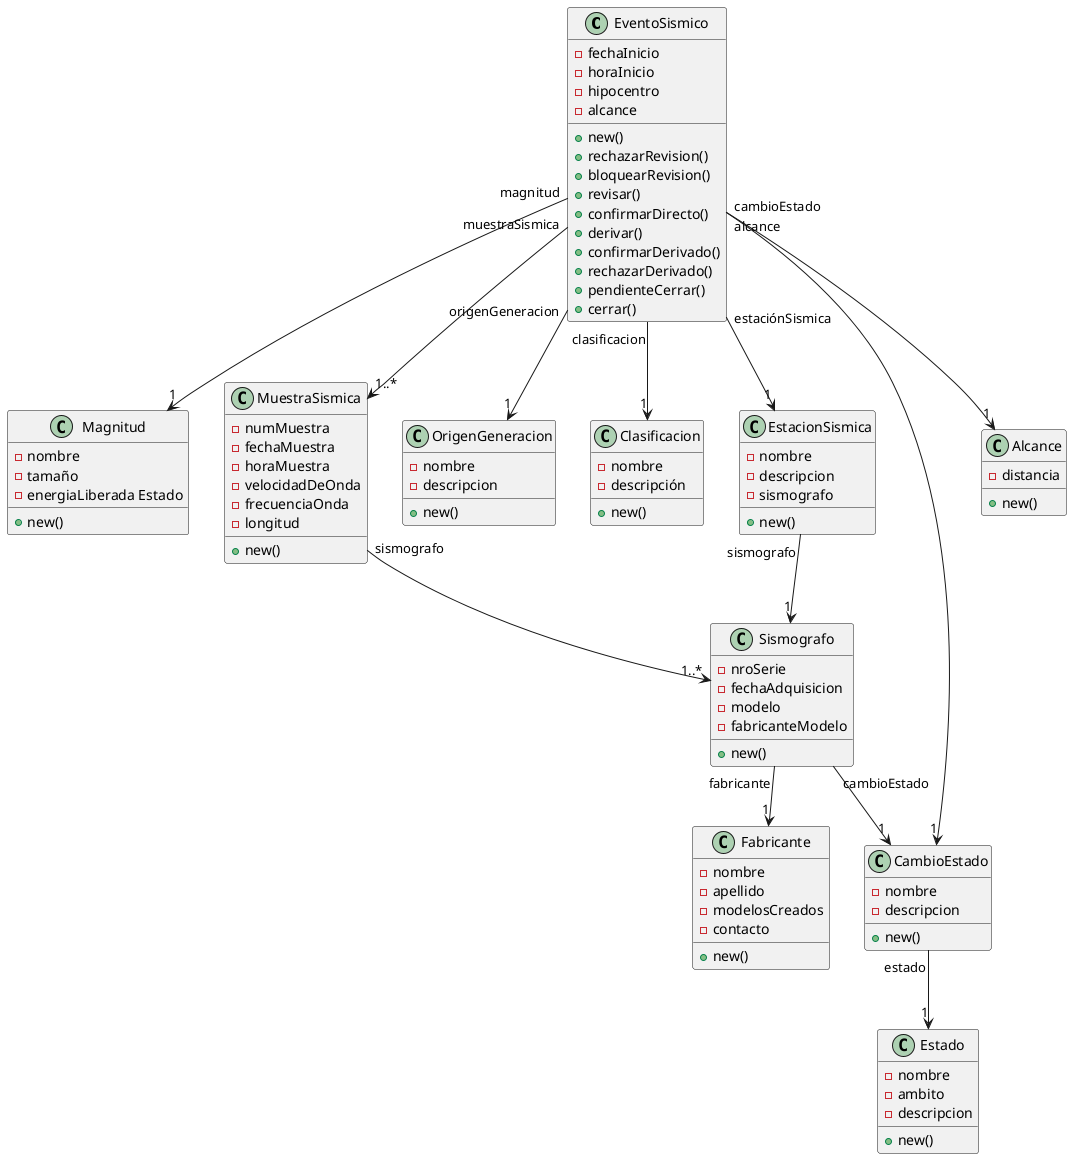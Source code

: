 @startuml Diagrama_de_clase_Estación_Sismica 

class EventoSismico{
    - fechaInicio
    - horaInicio
    - hipocentro
    - alcance
    + new()
    + rechazarRevision()
    + bloquearRevision()
    + revisar()
    + confirmarDirecto()
    + derivar()
    + confirmarDerivado()
    + rechazarDerivado()
    + pendienteCerrar()
    + cerrar()
}

' Clase sujeta a cambios pq no se si entendí bien esto
class Magnitud{
    - nombre
    - tamaño
    - energiaLiberada Estado
    + new()
}

class MuestraSismica{
    - numMuestra
    - fechaMuestra
    - horaMuestra
    - velocidadDeOnda
    - frecuenciaOnda
    - longitud
    + new()
}
class OrigenGeneracion{
    - nombre
    - descripcion
    + new()
}

class Clasificacion{
    - nombre
    - descripción
    + new()
}

class EstacionSismica{
    - nombre
    - descripcion
    - sismografo
    + new()
}

class Sismografo{
    - nroSerie
    - fechaAdquisicion
    - modelo
    - fabricanteModelo
    + new()
}

class Fabricante{
    - nombre
    - apellido
    - modelosCreados
    - contacto
    + new()
}

class Estado{
    - nombre
    - ambito
    - descripcion
    + new()    
}

class CambioEstado{
    - nombre
    - descripcion
    + new()
}

class Alcance{
    - distancia
    + new()
}

EventoSismico "clasificacion" --> "1" Clasificacion
EventoSismico "origenGeneracion" -->"1" OrigenGeneracion
EventoSismico "alcance" --> "1" Alcance
EventoSismico "magnitud"--> "1" Magnitud
EventoSismico "estaciónSismica"--> "1" EstacionSismica
EventoSismico "muestraSismica" --> "1..*" MuestraSismica
MuestraSismica "sismografo"-->"1..*" Sismografo
Sismografo "fabricante" --> "1" Fabricante
EstacionSismica "sismografo"--> "1" Sismografo
EventoSismico "cambioEstado" -->"1" CambioEstado
CambioEstado "estado" --> "1" Estado
Sismografo "cambioEstado" --> "1" CambioEstado
@enduml

@startuml maquinaEstadoEventoSismico
hide empty description
'Casos de uso:
'23: Registrar resultado de revisión manual
'24: Registrar evento sísmico
'25: Modificar evento sísmico
'27: Anular evento sísmico
'38: Verificar eventos sísmicos auto detectados
'39: Cerrar evento sísmico
'67: Registrar resultado de revisión de un evento sismico derivado

[*]-->AutoDetectado : 24. \n new() [magnitudSismo < 4.0]
[*]-->AutoConfirmado : 24. \n new() [magnitudSismo >= 4.0]
AutoDetectado-->PendienteRevision :  25. \n revisar() \n [tiempoEspera=5min] 
PendienteRevision-->BloqueadoRevision: 25 \n bloquearRevision() [revisionSi=Si \n & tiempoEspera<5min]
PendienteRevision-->EventoSinRevision: 27. bloquearRevision() [revisionSi=No \n & tiempoEspera=5min]
AutoDetectado --> BloqueadoRevision: 25. \n revisar() \n [tiempoEspera<5min]
BloqueadoRevision-->Confirmado: 23.\n confirmarDirecto()
BloqueadoRevision-->Rechazado:  23.\n rechazarRevision()
BloqueadoRevision-->DerivadoExperto:  23.\n derivar()
DerivadoExperto-->Confirmado: 67. \n confirmarDerivado()
DerivadoExperto-->Rechazado: 67. \n rechazarDerivado()
Confirmado-->PendienteCierre: 23. \n pendienteCerrar()
AutoConfirmado-->PendienteCierre: 24.\n pendienteCerrar()
PendienteCierre --> Cerrado: 39. \n cerrar()
Cerrado --> [*]
EventoSinRevision --> [*]
Confirmado --> [*]
Rechazado --> [*]
@enduml

@startuml Parte_Dinámica_CU_23
autonumber
actor "__:AnalistaEnSismos__" as AES
create boundary "__:PantallaRegistrarResultado__" as PRR
AES --> PRR: 1. opcRegistrarResultadoManual()
PRR -> PRR: 2. abrirVentana()
create control "__:GestorRegistrarResultado__" as GRR
PRR --> GRR: 3. newRevisiónManual()
GRR -> GRR: 4. buscarEventosSísmicosAD()
loop Eventos Sísmicos Auto Detectados
else Mientras existan eventos sísmicos
    entity "__:EventoSísmico__" as ES #LightCoral
    GRR --> ES: 5. esPendienteRevisión()
    entity "__:EventoEstado__" as E
    ES --> E: 6. sosPendienteRevisión()
    GRR --> ES: 5. esAutodetectado()
    ES --> E: 6. sosAutodetectado()
    GRR -> ES: getDatos()
    ES -> ES: getFechaHoraOcurrenciaEvento()
    ES -> ES: 8. getLatitudEpicentro()
    ES -> ES: 9. getLongitudEpicentro()
    ES -> ES: 10. getLatitudHipocentro()
    ES -> ES: 11. getLongitudHipocentro()
end
GRR -> GRR: 12. ordenarEventosSísmicos()
GRR -> PRR: 13. solicitarSelecciónEventoSísmico()
AES -> PRR: 14. tomarSelecciónEventoSísmico()
PRR -> GRR: 15. tomarSelecciónEventoSísmico()
GRR -> GRR: 16. buscarEstadoBloqueado()
entity "__:Estado__" as Es #LightCoral
loop Buscar estado bloqueado en revisión
else Mientras existan estados
    GRR -> Es: sosÁmbitoEventoSísmico()
    GRR -> Es: sosBloqueadoEnRevisión()
end
GRR -> GRR : getFechaHoraActual()
GRR -> GRR : buscarEmpleadoLogueado()
entity "__Actual:Sesión__" as ASS
GRR -> ASS : getUsuarioLogueado()
entity "__Logueado:Usuario__" as US
ASS -> US: getEmpleado()
GRR -> GRR: 16. bloquearEventoSísmico()
entity "__Selecc:EventoSísmico__" as SES
GRR -> SES: bloquearEventoSísmico() 
loop Buscar último cambio estado
else Mientras existan cambios de estado
    entity "__:CambioEstado__" as CE #LightCoral
    SES -> CE: esEstadoActual() 
end
entity "__Actual:CambioEstado__" as ACE
SES -> ACE : setFechaHoraFin()
SES -> SES: crearCambioEstado()
create entity "__New:CambioEstado__" as NCE
SES --> NCE: new()
SES -> SES : setEstado()
GRR -> GRR: 20. buscarDatosSísmicos()
GRR -> SES : getDatosSísmicos()
entity "__:AlcanceSismo__" as AS
SES -> AS: 22. getNombre()
entity "__:ClasificaciónSismo__" as CS
SES -> CS: 24. getNombre()
entity "__:OrigenDeGeneración__" as OG
SES -> OG: 26. getNombre()
loop Valores alcanzados sísmo
else Mientras existan series temporales
    entity "__:SerieTemporal__" as ST
    SES --> ST: 27. getDatos()
    loop Valores muestras sísmicas
    else Mientras existan muestras sísmicas
        entity "__:MuestraSísmica__" as MS
        ST --> MS: 28. getDatos()
        loop Valores detalle muestras sísmicas
        else Mientras existan detalles muestras sísmicas
            entity "__:DetalleMuestraSísmica__" as DMS
            MS --> DMS: 29. getDatos()
            entity "__:TipoDeDato__" as TD
            DMS --> TD: 30. getDenominación()
            DMS -> TD: 31. getNombreUnidadMedida()
            DMS -> TD: 32. getValorUmbral()
            
        end
    end
end

' GRR -> GRR: 33. clasificarPorEstación()????
' GRR -> GRR: 34. llamarCUGenerarSismograma()????
' GRR -> PRR: 35. solicitarSelecciónMapa()
' AES -> PRR: 36. tomarSelecciónMapa()
' PRR -> GRR: 37. tomarSeleccionMapa()
' GRR -> PRR: 38. solicitarModificaciónDatosES()
' AES -> PRR: 39. tomarModificaciónDatosES()
' PRR -> GRR: 40. tomarModificaciónDatosES()
' GRR -> PRR: 41. solicitarAcciónSobreEvento()
' AES -> PRR: 42. tomarAcciónSobreEvento()
' PRR -> GRR: 43. tomarAcciónSobreEvento()
' GRR -> GRR: 44. validarDatos()
' GRR -> GRR: 45. obtenerFechaHoraActual()
' GRR -> GRR: 46. obtenerASLogueado()???
' GRR -> SES: 47. rechazarEvento()
' SES -> CE: 48. new()
' CE -> E: 49. new()
' GRR -> GRR: 50. finCU()
@enduml

@startuml Parte_Estática_CU_23
hide <<Entity>> circle
hide <<Boundary>> circle
hide <<Control>> circle
class PantallaRegistrarRevisión<<Boundary>>{
    - opcCancelar
    - lblFechaHoraOcurrencia
    - lblLatitudEpicentro
    - lblLongitudEpicentro
    - lblLatidudHipocentro
    - lblLongitudHipocentro
    - opcVisualizarMapa
    - inputMagnitud
    - inputAlcance
    - inputOrigenGeneración
    - opcNoModificarDatos
    - opcConfirmarEvento
    - opcRechazarEvento
    - opcSolicitarRevisiónAExperto
    + 1. opcRegistrarResultadoManual()
    + 2. abrirVentana()
    + 13. solicitarSelecciónEventoSísmico()
    + 14. tomarSelecciónEventoSísmico()
    + 17. mostrarEvSismPSel()
    + 35. solicitarSelecciónMapa()
    + 36. tomarSelecciónMapa()
    + 38. solicitarModificaciónDatosES()
    + 39. tomarModificaciónDatosES()
    + 41. solicitarAcciónSobreEvento()
    + 42. tomarAcciónSobreEvento()
}
class GestorRegistrarRevisión<<Control>>{
    - fechaHoraOcurrencia
    - latitudEpicentro
    - longitudEpicentro
    - latidudHipocentro
    - longitudHipocentro
    - eventoSísmico
    - eventoSísmicoSeleccionado
    - fechaHoraActual
    - ASLogueado
    + 3. newRevisiónManual()
    + 4. buscarEventosSísmicosAD()
    + 12. ordenarEventosSísmicos()
    + 15. tomarSelecciónEventoSísmico()
    + 16. bloquearEventoSísmico()
    + 20. buscarDatosSísmicos()
    + 33. clasificarPorEstación()
    + 34. llamarCUGenerarSismograma()
    + 37. tomarSelecciónMapa()
    + 40. tomarModificaciónDatosES()
    + 43. tomarAcciónSobreEvento()
    + 44. validarDatos()
    + 45. obtenerFechaHoraActual()
    + 46. obtenerASLogueado()
    + 50. finCU()
}
class EventoSísmico<<Entity>>{
    - estado
    - fechaHoraOcurrencia
    - latitudEpicentro
    - longitudEpicentro
    - latidudHipocentro
    - longitudHipocentro
    - cambioEstado
    - alcance
    - clasificación
    - origen
    - serieTemporal
    + 5. estaRevisado()
    + 7. getFechaHoraOcurrenciaEvento()
    + 8. getLatitudEpicentro()
    + 9. getLongitudEpicentro()
    + 10. getLatitudHipocentro()
    + 11. getLongitudHipocentro()
    + 17. bloquearEventoSísmico()
    + 21. getAlcance()
    + 23. getClasificación()
    + 25. getOrigen()
    + 47. rechazarEvento()
}
class Estado<<Entity>>{
    - nombre
    + 6. getNombre()
    + 19. new()
    + 49. new()
}
class CambioEstado<<Entity>>{
    - estado
    - fechaHoraInicio
    - ASLogueado
    + 18. new()
    + 48. new()
}
class AlcanceSismo<<Entity>>{
    - nombre
    + 22. getNombre()
}
class ClasificaciónSismo<<Entity>>{
    - nombre
    + 24. getNombre()
}
class OrigenDeGeneración<<Entity>>{
    - nombre
    + 26. getNombre()
}
class SerieTemporal<<Entity>>{
    - muestraSísmica
    + 27. getDatos()
}
class MuestraSísmica<<Entity>>{
    - detalleMuestraSísmica
    + 28. getDatos()
}
class DetalleMuestraSísmica<<Entity>>{
    - tipoDeDato
    + 29. getDatos()
}
class TipoDeDato<<Entity>>{
    - denominación
    - nombreUnidadMedida
    - valorUmbral
    + 30. getDenominación()
    + 31. getNombreUnidadMedida()
    + 32. getValorUmbral()
}

class Empleado<<Entity>>{
}

class Sesion<<Entity>>{
    -fechaHoraInicio
    -fechaHoraFin
}

class Usuario<<Entity>>{

}

GestorRegistrarRevisión ..> Sesion
Sesion -->"1" Usuario
Usuario -->"1" Empleado

PantallaRegistrarRevisión ..> GestorRegistrarRevisión

GestorRegistrarRevisión ..> PantallaRegistrarRevisión
GestorRegistrarRevisión ..> EventoSísmico
GestorRegistrarRevisión ..> Empleado

EventoSísmico --> "1" Estado
EventoSísmico --> "1..*" CambioEstado
EventoSísmico --> "1" AlcanceSismo
EventoSísmico --> "1" ClasificaciónSismo
EventoSísmico --> "1" OrigenDeGeneración
EventoSísmico --> "1..*" SerieTemporal

CambioEstado --> "1" Empleado

SerieTemporal o.. "1..*" MuestraSísmica

MuestraSísmica o.. "1..*" DetalleMuestraSísmica

DetalleMuestraSísmica --> "1" TipoDeDato

@enduml 

@startuml Parte_Dinámica_CU_23_Copy
actor "__:AnalistaEnSismos__" as AES
create boundary "__:PantallaRegistrarResultado__" as PRR
AES --> PRR: 1. opcRegistrarResultadoManual()
PRR -> PRR: 2. abrirVentana()
create control "__GestorRegistrarResultado__" as GRR
PRR --> GRR: 3. newRevisiónManual()
GRR -> GRR: 4. buscarEventosSísmicosAD()

loop Eventos Sísmicos Auto Detectados
else Mientras existan eventos sísmicos
    entity "__:EventoSísmico__" as ES #LightCoral
    GRR --> ES: 5. esAutoDetectado()
    entity "__:Estado__" as E #LightCoral

    ES -> E: 6. sosAutodetected()
    GRR -> ES: 7. esPendienteRevision()
    ' aplicamos el patron experto' 


    ES -> E: 8. esPendienteRevision()


    GRR -> ES: 9. getDatosPrincipales
    ES ->ES: 10. getFechaHora()
    ES -> ES: 11. getValorMagnitud()
    ES -> ES: 12. getLatitudEpicentro()
    ES -> ES: 13. getLongitudEpicentro()
    ES -> ES: 14. getLatitudHipocentro()
    ES -> ES: 15. getLongitudHipocentro()
end
' Va acá xq lo ha
GRR -> GRR: 16. ordenarEventosSísmicos()

GRR -> PRR: 17. mostrarEvSismPSel()

GRR -> PRR: 17. solicitarSelecciónEventoSísmico()

AES -> PRR: 18. tomarSelecciónEventoSísmico()
PRR -> GRR: 19. tomarSelecciónEventoSísmico()


GRR->GRR: 20. buscarEstado()


loop Estados p/EventoSismico
else Mientras Exista estados
GRR->E: esAmbitoEventoSísmico()
GRR->E: esBloqueadoEnRevision()
end

GRR->GRR: tomarFechaHoraActual()
GRR->GRR: buscarEmpleadoLogueado()
entity "__Actual:Sesion__" as ASS
GRR->ASS: obtenerUsuarioLogueado()
entity "__Log:Usuario__" as LGUSER 
ASS->LGUSER: getEmpleado()
'create entity "__:Empleado__" as EMP #LightCoral

create entity "__:CambioEstado__" as CE #LightCoral
GRR -> CE: *esFinal
GRR -> CE: setHoraFechaFin()
GRR -> GRR: crearCambioEstado()
' el set estado va en la clase que cambia el estado
create entity "__Selec:EventoSísimico__" as SES
GRR -> SES: algo  Poner logica LOCO 
SES --> CE: newCambioEstado()
GRR -> GRR: 21. bloquearEventoSísmico()

GRR --> SES: 22. bloquearEventoSísmico()
CE -> E: 24. new()
GRR -> GRR: 25. buscarDatosSísmicos()
GRR -> SES: 26. getAlcance()
entity "__:AlcanceSismo__" as AS
SES --> AS: 27. getNombre()
GRR -> SES: 28. getClasificación()
entity "__:ClasificaciónSismo__" as CS
SES --> CS: 29. getNombre()
GRR -> SES: 30. getOrigen()
entity "__:OrigenDeGeneración__" as OG
SES --> OG: 31. getNombre()
loop Valores alcanzados sísmo
else Mientras existan series temporales
    entity "__:SerieTemporal__" as ST
    SES --> ST: 32. getDatos()
    loop Valores muestras sísmicas
    else Mientras existan muestras sísmicas
        entity "__:MuestraSísmica__" as MS
        ST --> MS: 33. getDatos()
        loop Valores detalle muestras sísmicas
        else Mientras existan detalles muestras sísmicas
            entity "__:DetalleMuestraSísmica__" as DMS
            MS --> DMS: 34. getDatos()
            entity "__:TipoDeDato__" as TD
            DMS --> TD: 35. getDenominación()
            DMS -> TD: 36. getNombreUnidadMedida()
            DMS -> TD: 37. getValorUmbral()
            
        end
    end
    create entity "__:Sismografo__" as S
    ST -> S: *buscarSismografoMio()
    create entity "__:EstacionSismologica__" as ESM
    S -> ESM: getNombre()
end

SES -> SES: 38. clasificarPorEstación()
skinparam roundcorner 60
skinparam maxmessagesize 60
create participant "18.GenerarSismograma" as 18GS
GRR -> 18GS: 39. include (llama al caso de uso n°18)
'GRR -> GRR: 39. include (llama al caso de uso n°18)

GRR -> PRR: 40. habilitarOpcVisualizaciónMapa()
AES -> PRR: 41. tomarSelecciónMapa()
PRR -> GRR: 42. tomarSeleccionMapa()


GRR ->GRR: habilitarSolicitudModificarDatosES()
GRR -> PRR: 43. solicitarModificaciónDatosES()

AES -> PRR: 44. tomarModificaciónDatosES()
PRR -> GRR: 45. tomarModificaciónDatosES()


GRR -> PRR: 46. mostrarAcciónSobreEvento()

AES -> PRR: 47. tomarOpciónRechazoSobreEvento()
PRR -> GRR: 48. tomarOpciónRechazoSobreEvento()


GRR -> GRR: 49. validarDatos()
GRR -> GRR: 50. obtenerFechaHoraActual()

' buscar el ambito, el estado rechazado todo dentro de un fragmento, tiramos el recahzar, preguntar si es actual, preguntarHoraFechaUltima, creamos un nuevo cambio de estado y verificamos los datos (fecha, hora, empleado)

GRR -> GRR: 51. obtenerASLogueado()
GRR -> SES: 52. rechazarEvento()

SES -> CE: 53. new()
' setear el estado actual falta
' setear todos los atributos, como parametros y listo
'patrón creador diria Julian

CE -> E: 54. new()
GRR -> GRR: 55. finCU()
@enduml

@startuml Parte_dinámica_CU_37
autonumber
' Las flechas son siempre sincrónicas (con la punta rellena) 
create actor "__:ResponsableDeInspecciones__" as RI
create boundary "__:PantallaCierreOrdenInspección__" as PCOI
RI --> PCOI: opcCerrarOrdenInspección()
PCOI -> PCOI: abrirVentana()
create control "__:GestorCierreOrdenInspección__" as GCOI
PCOI --> GCOI: newCierreOrdenInspección()
GCOI -> GCOI: buscarEmpleadoLogueado()
entity "__Actual:Sesión__" as ASS
' sesión tiene: fecha hora inicio fecha hora fin
' y un puntero al usuario
GCOI -> ASS: obtenerUsuarioLogueado()
entity "__Log:Usuario__" as LU
ASS -> LU: getEmpleado()
' ¿Acá se supone que el Gestor 
' tiene el puntero del Empleado? Si, 
' ya que no es necesario tener el nombre,
' apellido del empleado, solo nos interesa
' el puntero
GCOI -> GCOI: buscarOrdenesDeInspecciónFinalizadas()
loop Ordenes de Inspección
else Mientras Existan Ordenes de Inspección
    entity "__:OrdenDeInspección__" as ODI #LightCoral
    GCOI --> ODI: esTuEmpleado()
    GCOI -> ODI: estáCompletamenteRealizada()
    '¿Está bien que sean muchos Estados? Teniendo 
    ' en cuenta que en el diagrama solo tiene 1 estado
    ' NOOOO, ESTÁ MAAAAAAL, ES UNO SOLO BURRO
    entity "__OrdInsp:Estado__" as OIE 
    ODI --> OIE: sosCompletamenteRealizada()
    GCOI -> ODI: getDatosPrincipales()
    ODI -> ODI: getNúmeroOrden()
    ODI -> ODI: getFechaFinalización()
    entity "__:EstaciónSismológica__" as ES 
    ODI --> ES: getNombreEstación()
    ODI -> ES: getSismografo()
    entity "__:Sismografo__" as S 
    ES -> S: getIdentificadorSismografo()
end
GCOI -> GCOI: ordenarPorFechaFinalización()
GCOI -> PCOI: mostrarOrdenesDeInspección()
GCOI -> PCOI: solicitarSeleccionOrdenInspección()
RI -> PCOI: tomarSelecciónOrdenInspección()
PCOI -> GCOI: tomarSelecciónOrdenInspección()
GCOI -> PCOI: solicitarIngresoObservación()
RI -> PCOI: tomarIngresoObservación()
PCOI -> GCOI: tomarIngresoObservación()
GCOI -> GCOI: buscarEstadoFueraSevicio()
entity "__:Estado__" as E #LightCoral
loop Encontrar estado Fuera Servicio
else Mientras existan Estados
    GCOI -> E: esÁmbitoSismografo()
    GCOI -> E: esFueraDeServicio()
end
GCOI -> GCOI: buscarMotivosTipo()
entity "__:MotivoTipo__" as MT
GCOI --> MT: * getDescripción()
GCOI -> PCOI: mostrarLosTiposMotivosFS()
' ¿Es necesario hacer un loop acá debido 
' a que hay varios Motivos y Comentarios? SUIIIIIIIII
loop Motivos Fuera de Servicio
else Mientras haya motivos tipo seleccionados 
    GCOI -> PCOI: solicitarSeleccionarMyC()
    RI -> PCOI: tomarMotivoFueraServicio()
    RI -> PCOI: tomarComentarioFueraServicio()
    PCOI -> GCOI: tomarSelecciónMyC()
end
GCOI -> PCOI: solicitarConfirmaciónCierreOI()
RI -> PCOI: tomarSelecciónConfirmaciónCierreOI()
PCOI -> GCOI: tomarSelecciónConfirmaciónCierreOI()
GCOI -> GCOI: validarDatosIngresadoPorUsuario()
loop Encontrar estado cerrada
else Mientras existan Estados
    GCOI -> E: esÁmbitoOrdenInspección()
    GCOI -> E: esCerrada()
end
GCOI -> GCOI: getFechaYHoraActual()
GCOI -> GCOI: cerrarOI()
entity "__Selec:OrdenDeInspección__" as SODI
GCOI -> SODI: cerrar()
SODI -> SODI: setEstado()
SODI -> SODI: setFechaHoraCierre()
entity "__:Estado__" as E2
SODI -> E2: new()
entity "__Selec:Sismografo__" as SS
GCOI --> SS: setEstadoActual()
entity "__:CambioEstado__" as CE
SS -> CE: new()
entity "__:MotivoFueraServicio__" as MFS
CE --> MFS: new()
entity "__:MotivoTipo__" as MT
MFS --> MT: new()
'kileamos el actualizarEstado()
' ¿Esto se supone que tiene que estar 
' en color?
entity "__:Estado__" as E3
SS --> E3: new()
' NO ENTIENDO NADA TANTAS PREGUNTAS SIN RESPONDER
' CREO QUE ESTOY HACIENDO TODO MAL

' LA PARTE LOCA DEL MAIL
GCOI -> GCOI: buscarMailDeLosResnponsables()
loop Mail de los responsables 
else Mientras existan empleados
    entity "__:Empleado__" as EM
    GCOI --> EM: sosResponsableDeRepación()
    entity "__:Rol__" as R
    EM --> R: getNombreRol()
    GCOI -> EM: obtenerMail()
end
GCOI -> GCOI: publicarEnMonitores()
create boundary "InterfazCCRS" as IT
GCOI -> IT: *publicar()
GCOI -> GCOI: enviarMail()
create boundary "InterfarEmail" as IM
GCOI -> IM: enviarMail()
' Si tuviera que imprimir algo tuviera una interfaz de impresora
@enduml
@startuml Parte_estática_CU_37
class Sesión
@enduml